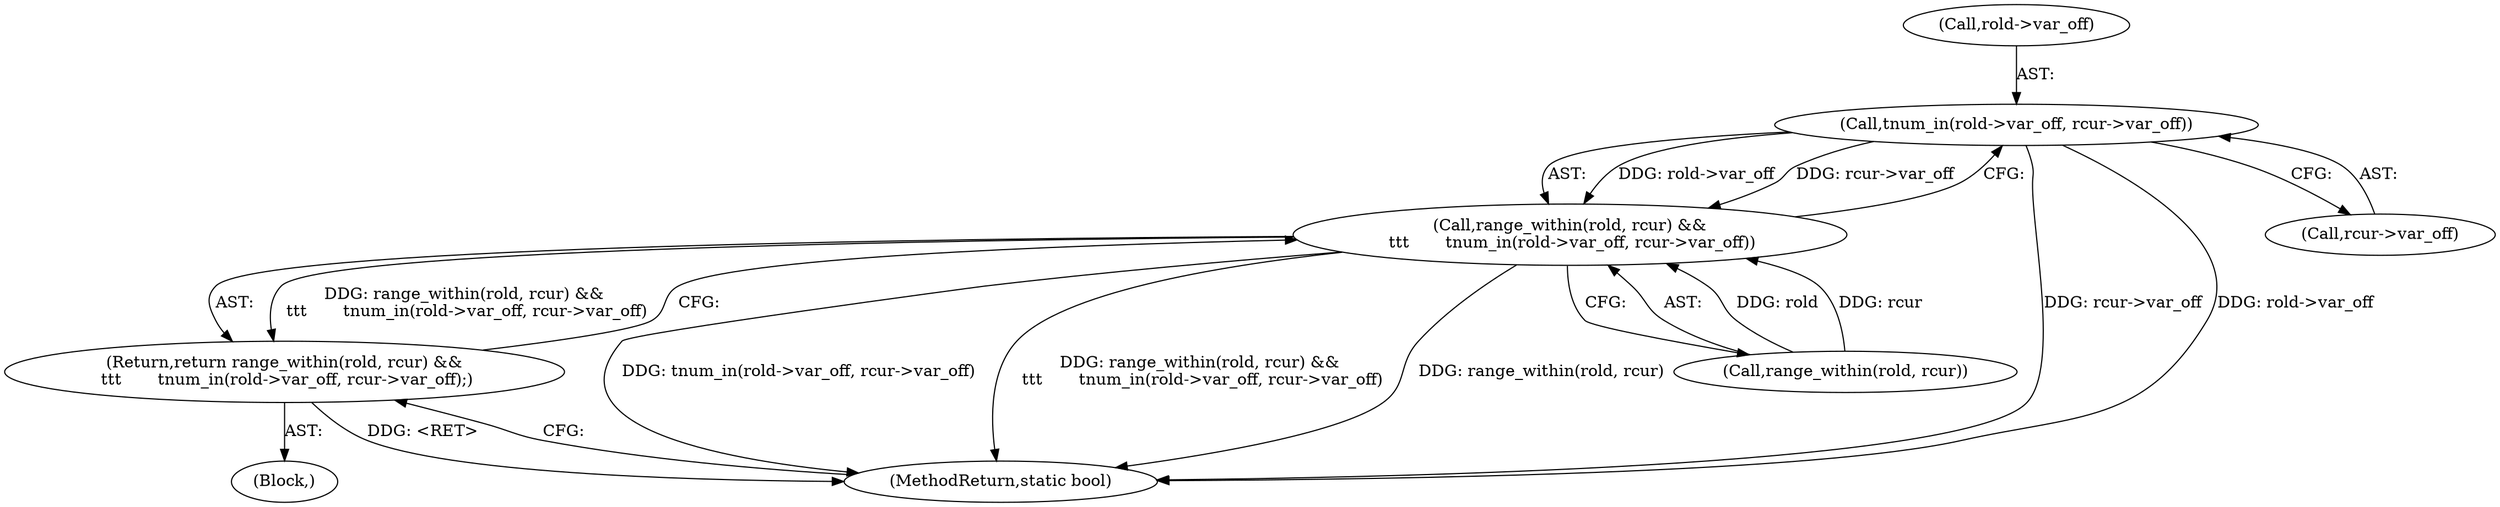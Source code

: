 digraph "0_linux_179d1c5602997fef5a940c6ddcf31212cbfebd14@pointer" {
"1000164" [label="(Call,tnum_in(rold->var_off, rcur->var_off))"];
"1000160" [label="(Call,range_within(rold, rcur) &&\n \t\t\t       tnum_in(rold->var_off, rcur->var_off))"];
"1000159" [label="(Return,return range_within(rold, rcur) &&\n \t\t\t       tnum_in(rold->var_off, rcur->var_off);)"];
"1000307" [label="(MethodReturn,static bool)"];
"1000159" [label="(Return,return range_within(rold, rcur) &&\n \t\t\t       tnum_in(rold->var_off, rcur->var_off);)"];
"1000165" [label="(Call,rold->var_off)"];
"1000168" [label="(Call,rcur->var_off)"];
"1000161" [label="(Call,range_within(rold, rcur))"];
"1000158" [label="(Block,)"];
"1000164" [label="(Call,tnum_in(rold->var_off, rcur->var_off))"];
"1000160" [label="(Call,range_within(rold, rcur) &&\n \t\t\t       tnum_in(rold->var_off, rcur->var_off))"];
"1000164" -> "1000160"  [label="AST: "];
"1000164" -> "1000168"  [label="CFG: "];
"1000165" -> "1000164"  [label="AST: "];
"1000168" -> "1000164"  [label="AST: "];
"1000160" -> "1000164"  [label="CFG: "];
"1000164" -> "1000307"  [label="DDG: rcur->var_off"];
"1000164" -> "1000307"  [label="DDG: rold->var_off"];
"1000164" -> "1000160"  [label="DDG: rold->var_off"];
"1000164" -> "1000160"  [label="DDG: rcur->var_off"];
"1000160" -> "1000159"  [label="AST: "];
"1000160" -> "1000161"  [label="CFG: "];
"1000161" -> "1000160"  [label="AST: "];
"1000159" -> "1000160"  [label="CFG: "];
"1000160" -> "1000307"  [label="DDG: tnum_in(rold->var_off, rcur->var_off)"];
"1000160" -> "1000307"  [label="DDG: range_within(rold, rcur) &&\n \t\t\t       tnum_in(rold->var_off, rcur->var_off)"];
"1000160" -> "1000307"  [label="DDG: range_within(rold, rcur)"];
"1000160" -> "1000159"  [label="DDG: range_within(rold, rcur) &&\n \t\t\t       tnum_in(rold->var_off, rcur->var_off)"];
"1000161" -> "1000160"  [label="DDG: rold"];
"1000161" -> "1000160"  [label="DDG: rcur"];
"1000159" -> "1000158"  [label="AST: "];
"1000307" -> "1000159"  [label="CFG: "];
"1000159" -> "1000307"  [label="DDG: <RET>"];
}
